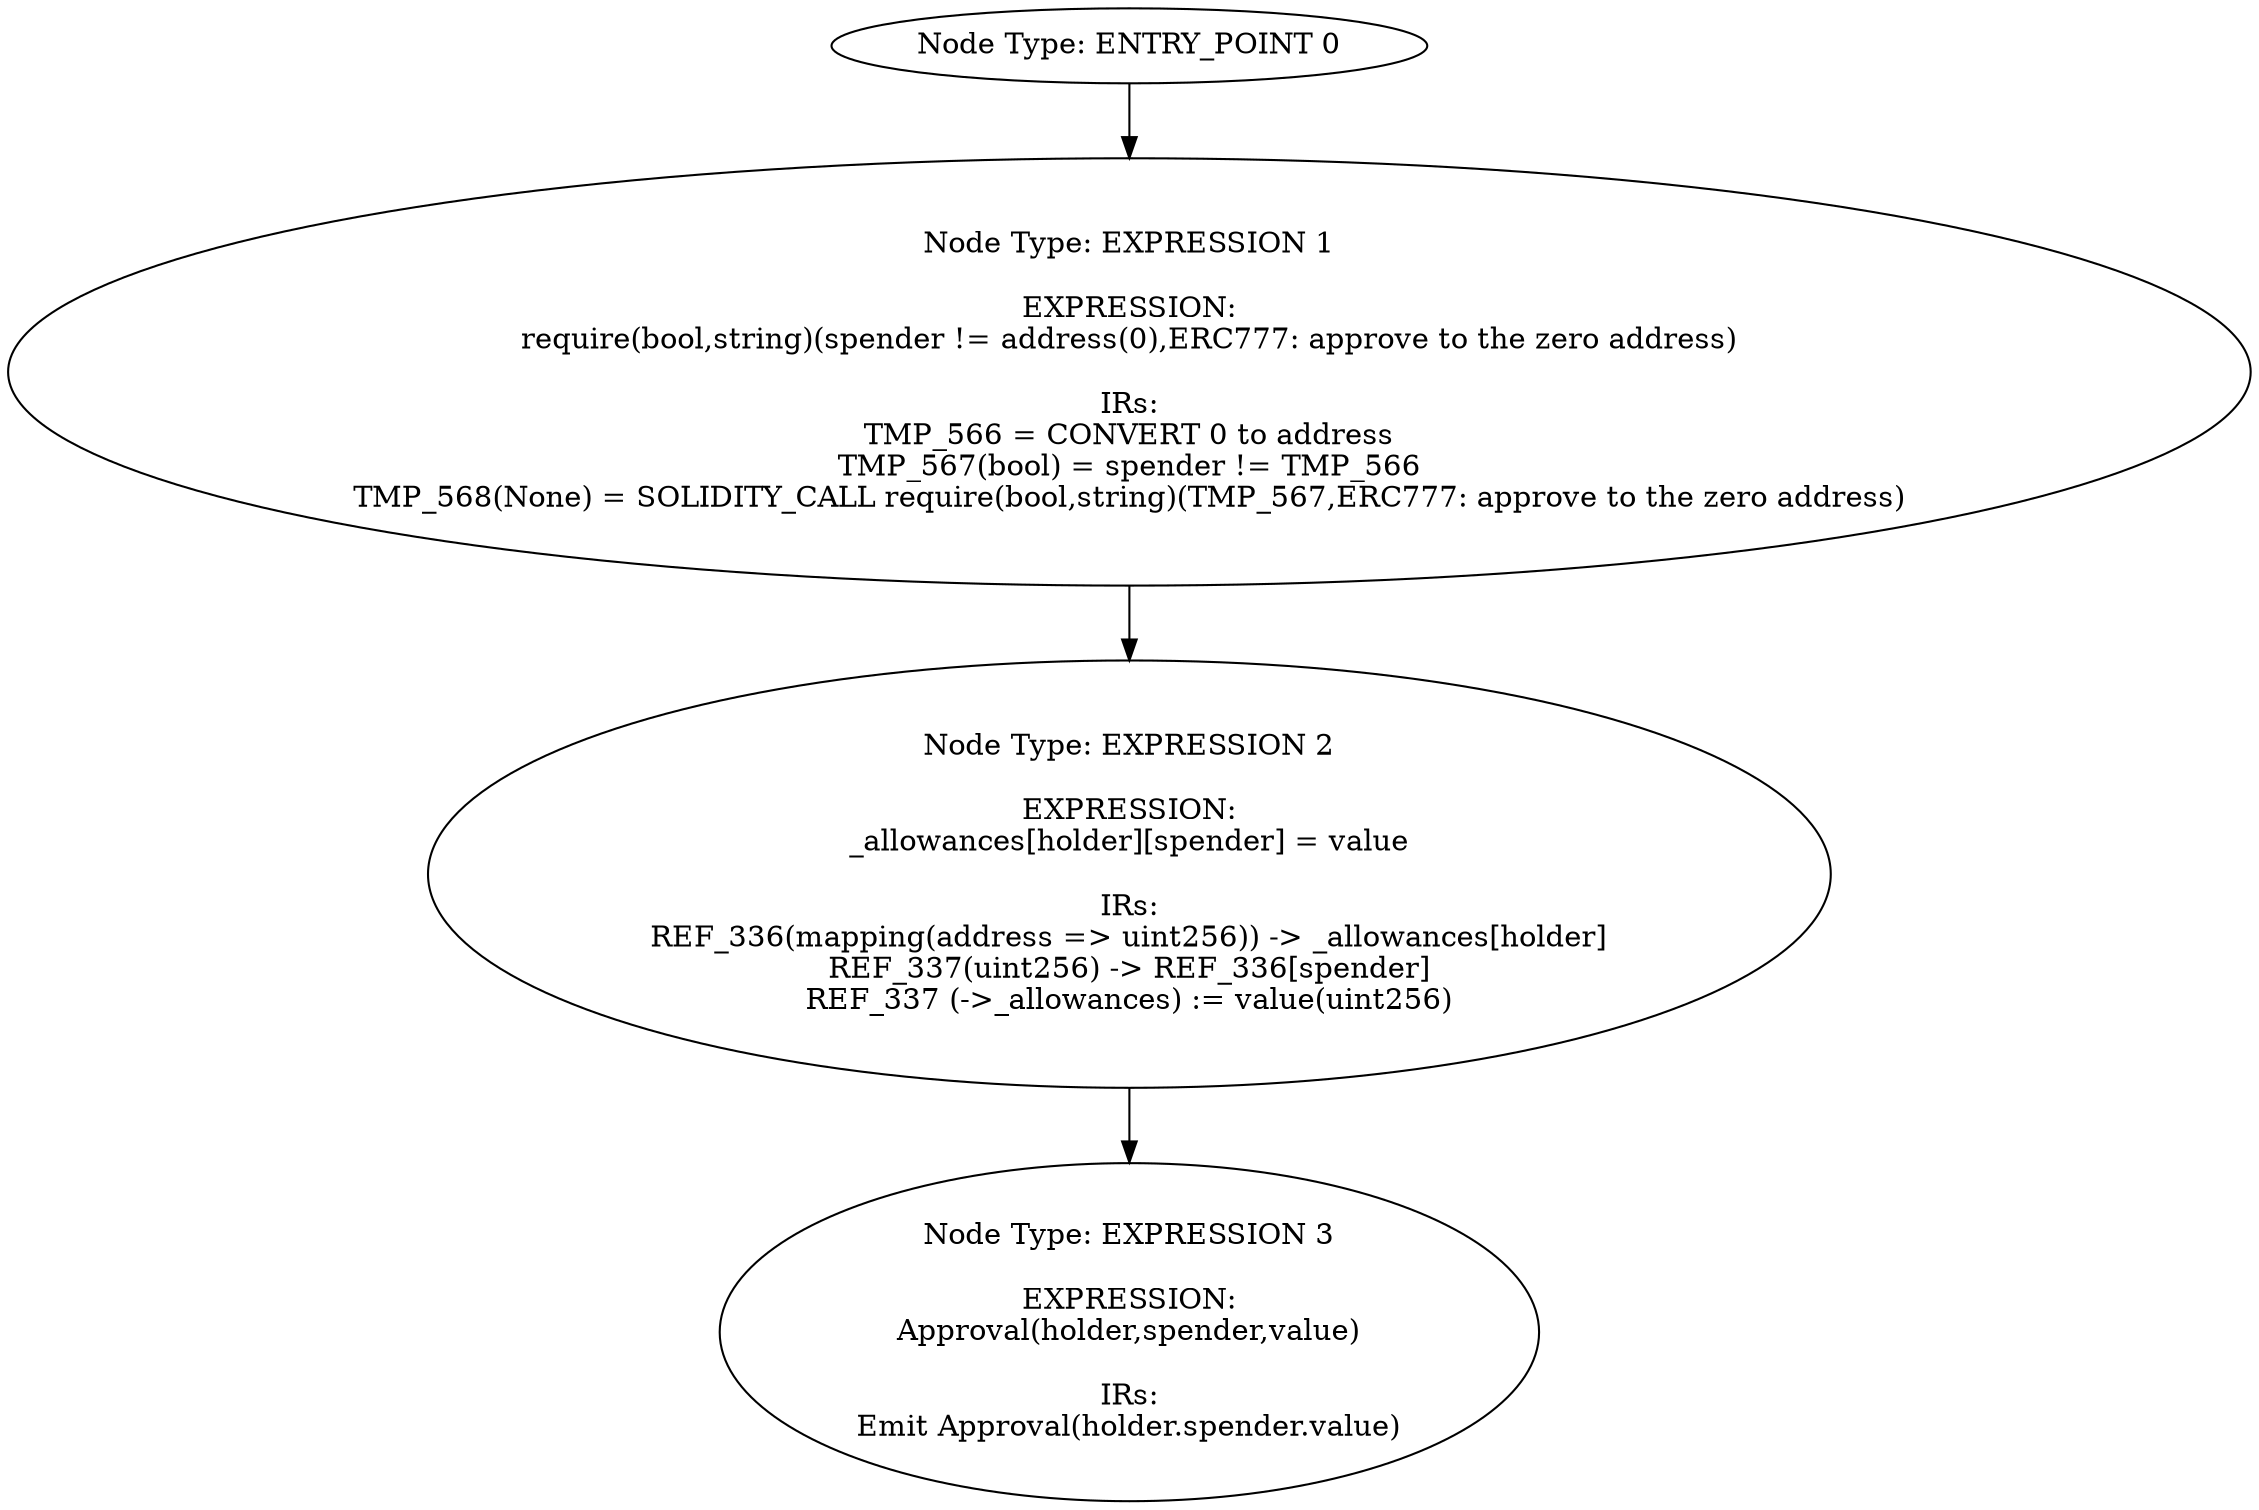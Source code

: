 digraph{
0[label="Node Type: ENTRY_POINT 0
"];
0->1;
1[label="Node Type: EXPRESSION 1

EXPRESSION:
require(bool,string)(spender != address(0),ERC777: approve to the zero address)

IRs:
TMP_566 = CONVERT 0 to address
TMP_567(bool) = spender != TMP_566
TMP_568(None) = SOLIDITY_CALL require(bool,string)(TMP_567,ERC777: approve to the zero address)"];
1->2;
2[label="Node Type: EXPRESSION 2

EXPRESSION:
_allowances[holder][spender] = value

IRs:
REF_336(mapping(address => uint256)) -> _allowances[holder]
REF_337(uint256) -> REF_336[spender]
REF_337 (->_allowances) := value(uint256)"];
2->3;
3[label="Node Type: EXPRESSION 3

EXPRESSION:
Approval(holder,spender,value)

IRs:
Emit Approval(holder.spender.value)"];
}
